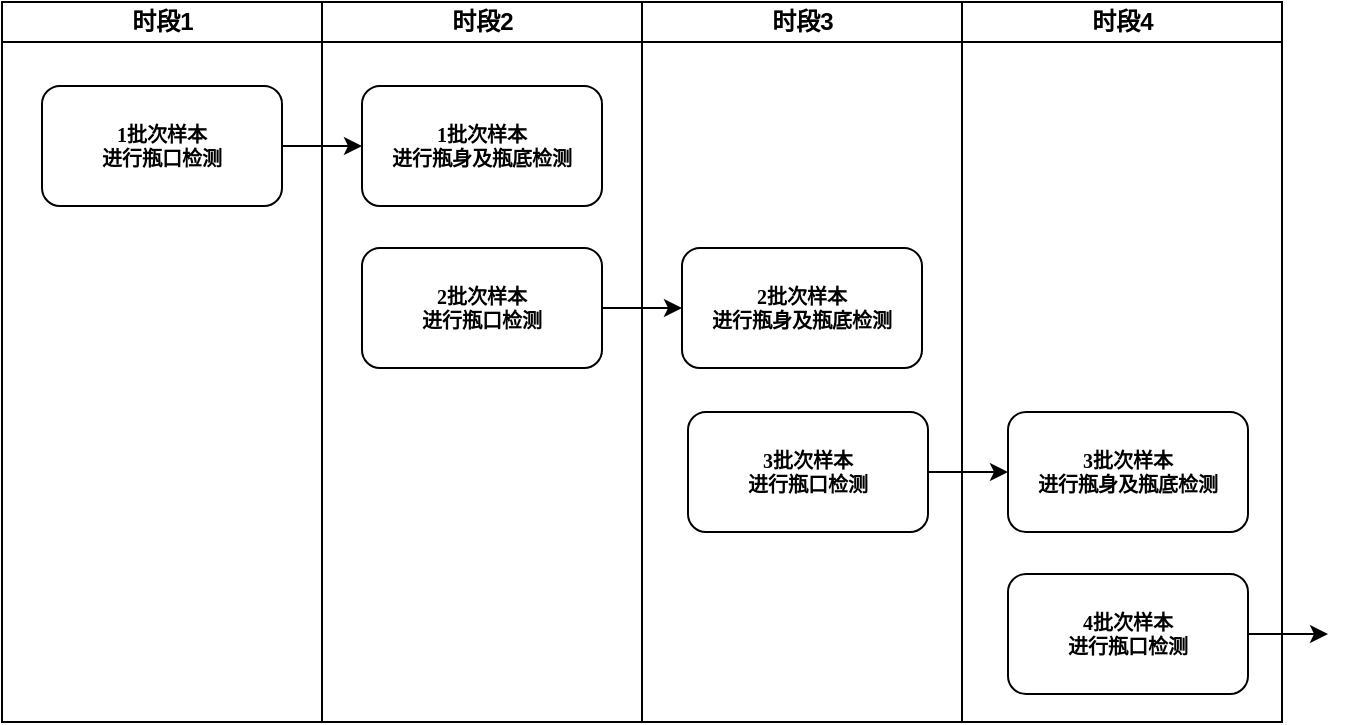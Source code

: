<mxfile version="18.0.7" type="github">
  <diagram name="Page-1" id="74e2e168-ea6b-b213-b513-2b3c1d86103e">
    <mxGraphModel dx="1038" dy="579" grid="0" gridSize="10" guides="1" tooltips="1" connect="1" arrows="1" fold="1" page="1" pageScale="1" pageWidth="1100" pageHeight="850" background="none" math="0" shadow="0">
      <root>
        <mxCell id="0" />
        <mxCell id="1" parent="0" />
        <mxCell id="77e6c97f196da883-2" value="时段1" style="swimlane;html=1;startSize=20;container=0;" parent="1" vertex="1">
          <mxGeometry x="70" y="60" width="160" height="360" as="geometry" />
        </mxCell>
        <mxCell id="77e6c97f196da883-3" value="时段2" style="swimlane;html=1;startSize=20;container=0;" parent="1" vertex="1">
          <mxGeometry x="230" y="60" width="160" height="360" as="geometry" />
        </mxCell>
        <mxCell id="77e6c97f196da883-4" value="时段3" style="swimlane;html=1;startSize=20;container=0;" parent="1" vertex="1">
          <mxGeometry x="390" y="60" width="160" height="360" as="geometry" />
        </mxCell>
        <mxCell id="77e6c97f196da883-5" value="时段4" style="swimlane;html=1;startSize=20;container=0;" parent="1" vertex="1">
          <mxGeometry x="550" y="60" width="160" height="360" as="geometry" />
        </mxCell>
        <mxCell id="idKPSjYjaIZX4mR9VXPV-5" style="edgeStyle=orthogonalEdgeStyle;rounded=0;orthogonalLoop=1;jettySize=auto;html=1;exitX=1;exitY=0.5;exitDx=0;exitDy=0;entryX=0;entryY=0.5;entryDx=0;entryDy=0;" edge="1" parent="1" source="idKPSjYjaIZX4mR9VXPV-2" target="idKPSjYjaIZX4mR9VXPV-1">
          <mxGeometry relative="1" as="geometry" />
        </mxCell>
        <mxCell id="idKPSjYjaIZX4mR9VXPV-6" style="edgeStyle=orthogonalEdgeStyle;rounded=0;orthogonalLoop=1;jettySize=auto;html=1;exitX=1;exitY=0.5;exitDx=0;exitDy=0;entryX=0;entryY=0.5;entryDx=0;entryDy=0;" edge="1" parent="1" source="idKPSjYjaIZX4mR9VXPV-3" target="idKPSjYjaIZX4mR9VXPV-4">
          <mxGeometry relative="1" as="geometry" />
        </mxCell>
        <mxCell id="idKPSjYjaIZX4mR9VXPV-2" value="&lt;b style=&quot;font-size: 10px;&quot;&gt;1批次样本&lt;br style=&quot;font-size: 10px;&quot;&gt;进行瓶口检测&lt;/b&gt;" style="rounded=1;whiteSpace=wrap;html=1;shadow=0;labelBackgroundColor=none;strokeWidth=1;fontFamily=Verdana;fontSize=10;align=center;" vertex="1" parent="1">
          <mxGeometry x="90" y="102" width="120" height="60" as="geometry" />
        </mxCell>
        <mxCell id="idKPSjYjaIZX4mR9VXPV-1" value="&lt;b style=&quot;font-size: 10px;&quot;&gt;1批次样本&lt;br style=&quot;font-size: 10px;&quot;&gt;进行瓶身及瓶底检测&lt;/b&gt;" style="rounded=1;whiteSpace=wrap;html=1;shadow=0;labelBackgroundColor=none;strokeWidth=1;fontFamily=Verdana;fontSize=10;align=center;" vertex="1" parent="1">
          <mxGeometry x="250" y="102" width="120" height="60" as="geometry" />
        </mxCell>
        <mxCell id="idKPSjYjaIZX4mR9VXPV-3" value="&lt;b style=&quot;font-size: 10px;&quot;&gt;2批次样本&lt;br style=&quot;font-size: 10px;&quot;&gt;进行瓶口检测&lt;/b&gt;" style="rounded=1;whiteSpace=wrap;html=1;shadow=0;labelBackgroundColor=none;strokeWidth=1;fontFamily=Verdana;fontSize=10;align=center;" vertex="1" parent="1">
          <mxGeometry x="250" y="183" width="120" height="60" as="geometry" />
        </mxCell>
        <mxCell id="idKPSjYjaIZX4mR9VXPV-4" value="2批次样本&lt;br style=&quot;font-size: 10px;&quot;&gt;进行瓶身及瓶底检测" style="rounded=1;whiteSpace=wrap;html=1;shadow=0;labelBackgroundColor=none;strokeWidth=1;fontFamily=Verdana;fontSize=10;align=center;fontStyle=1" vertex="1" parent="1">
          <mxGeometry x="410" y="183" width="120" height="60" as="geometry" />
        </mxCell>
        <mxCell id="idKPSjYjaIZX4mR9VXPV-7" value="3批次样本&lt;br style=&quot;font-size: 10px;&quot;&gt;进行瓶口检测" style="rounded=1;whiteSpace=wrap;html=1;shadow=0;labelBackgroundColor=none;strokeWidth=1;fontFamily=Verdana;fontSize=10;align=center;fontStyle=1" vertex="1" parent="1">
          <mxGeometry x="413" y="265" width="120" height="60" as="geometry" />
        </mxCell>
        <mxCell id="idKPSjYjaIZX4mR9VXPV-8" value="3批次样本&lt;br style=&quot;font-size: 10px;&quot;&gt;进行瓶身及瓶底检测" style="rounded=1;whiteSpace=wrap;html=1;shadow=0;labelBackgroundColor=none;strokeWidth=1;fontFamily=Verdana;fontSize=10;align=center;fontStyle=1" vertex="1" parent="1">
          <mxGeometry x="573" y="265" width="120" height="60" as="geometry" />
        </mxCell>
        <mxCell id="idKPSjYjaIZX4mR9VXPV-9" style="edgeStyle=orthogonalEdgeStyle;rounded=0;orthogonalLoop=1;jettySize=auto;html=1;exitX=1;exitY=0.5;exitDx=0;exitDy=0;entryX=0;entryY=0.5;entryDx=0;entryDy=0;" edge="1" parent="1" source="idKPSjYjaIZX4mR9VXPV-7" target="idKPSjYjaIZX4mR9VXPV-8">
          <mxGeometry relative="1" as="geometry" />
        </mxCell>
        <mxCell id="idKPSjYjaIZX4mR9VXPV-13" value="4批次样本&lt;br style=&quot;font-size: 10px;&quot;&gt;进行瓶口检测" style="rounded=1;whiteSpace=wrap;html=1;shadow=0;labelBackgroundColor=none;strokeWidth=1;fontFamily=Verdana;fontSize=10;align=center;fontStyle=1" vertex="1" parent="1">
          <mxGeometry x="573" y="346" width="120" height="60" as="geometry" />
        </mxCell>
        <mxCell id="idKPSjYjaIZX4mR9VXPV-15" style="edgeStyle=orthogonalEdgeStyle;rounded=0;orthogonalLoop=1;jettySize=auto;html=1;exitX=1;exitY=0.5;exitDx=0;exitDy=0;entryX=0;entryY=0.5;entryDx=0;entryDy=0;" edge="1" parent="1" source="idKPSjYjaIZX4mR9VXPV-13">
          <mxGeometry relative="1" as="geometry">
            <mxPoint x="733" y="376" as="targetPoint" />
          </mxGeometry>
        </mxCell>
      </root>
    </mxGraphModel>
  </diagram>
</mxfile>
